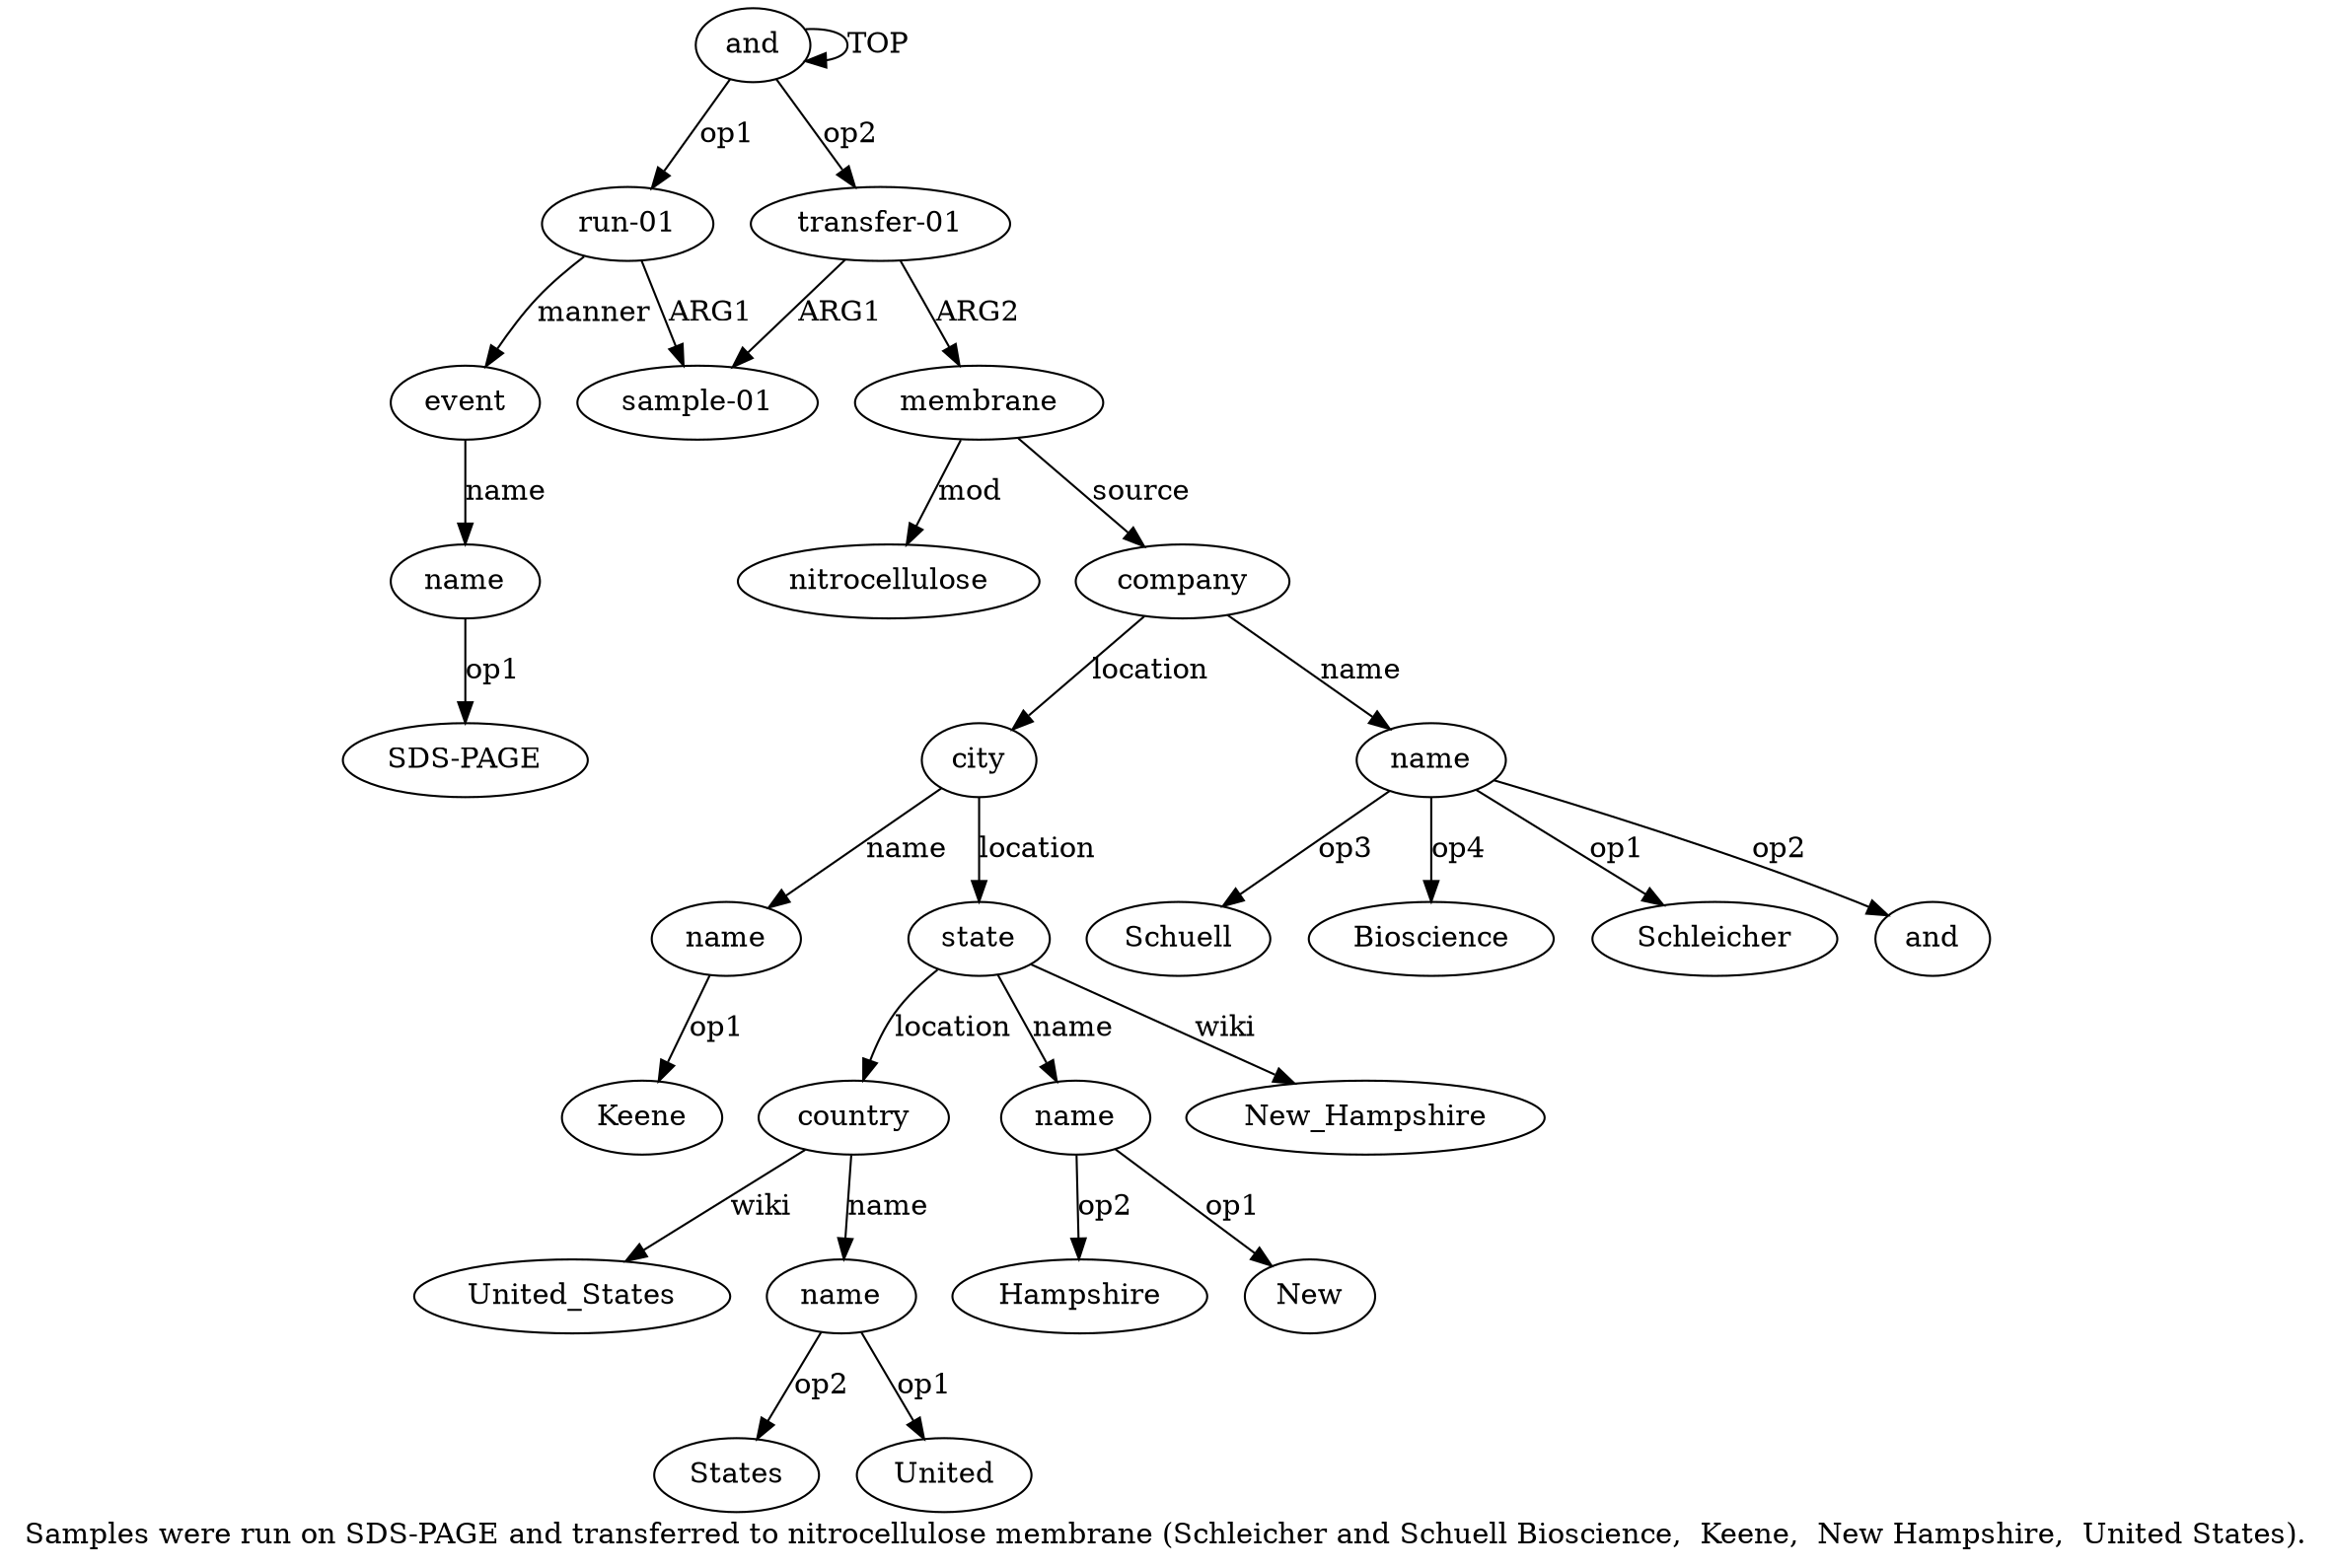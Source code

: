 digraph  {
	graph [label="Samples were run on SDS-PAGE and transferred to nitrocellulose membrane (Schleicher and Schuell Bioscience,  Keene,  New Hampshire,  \
United States)."];
	node [label="\N"];
	"a11 Keene"	 [color=black,
		gold_ind=-1,
		gold_label=Keene,
		label=Keene,
		test_ind=-1,
		test_label=Keene];
	"a4 SDS-PAGE"	 [color=black,
		gold_ind=-1,
		gold_label="SDS-PAGE",
		label="SDS-PAGE",
		test_ind=-1,
		test_label="SDS-PAGE"];
	"a9 Schuell"	 [color=black,
		gold_ind=-1,
		gold_label=Schuell,
		label=Schuell,
		test_ind=-1,
		test_label=Schuell];
	"a15 States"	 [color=black,
		gold_ind=-1,
		gold_label=States,
		label=States,
		test_ind=-1,
		test_label=States];
	"a14 United_States"	 [color=black,
		gold_ind=-1,
		gold_label=United_States,
		label=United_States,
		test_ind=-1,
		test_label=United_States];
	a15	 [color=black,
		gold_ind=15,
		gold_label=name,
		label=name,
		test_ind=15,
		test_label=name];
	a15 -> "a15 States" [key=0,
	color=black,
	gold_label=op2,
	label=op2,
	test_label=op2];
"a15 United" [color=black,
	gold_ind=-1,
	gold_label=United,
	label=United,
	test_ind=-1,
	test_label=United];
a15 -> "a15 United" [key=0,
color=black,
gold_label=op1,
label=op1,
test_label=op1];
a14 [color=black,
gold_ind=14,
gold_label=country,
label=country,
test_ind=14,
test_label=country];
a14 -> "a14 United_States" [key=0,
color=black,
gold_label=wiki,
label=wiki,
test_label=wiki];
a14 -> a15 [key=0,
color=black,
gold_label=name,
label=name,
test_label=name];
"a13 Hampshire" [color=black,
gold_ind=-1,
gold_label=Hampshire,
label=Hampshire,
test_ind=-1,
test_label=Hampshire];
a11 [color=black,
gold_ind=11,
gold_label=name,
label=name,
test_ind=11,
test_label=name];
a11 -> "a11 Keene" [key=0,
color=black,
gold_label=op1,
label=op1,
test_label=op1];
a10 [color=black,
gold_ind=10,
gold_label=city,
label=city,
test_ind=10,
test_label=city];
a10 -> a11 [key=0,
color=black,
gold_label=name,
label=name,
test_label=name];
a12 [color=black,
gold_ind=12,
gold_label=state,
label=state,
test_ind=12,
test_label=state];
a10 -> a12 [key=0,
color=black,
gold_label=location,
label=location,
test_label=location];
a13 [color=black,
gold_ind=13,
gold_label=name,
label=name,
test_ind=13,
test_label=name];
a13 -> "a13 Hampshire" [key=0,
color=black,
gold_label=op2,
label=op2,
test_label=op2];
"a13 New" [color=black,
gold_ind=-1,
gold_label=New,
label=New,
test_ind=-1,
test_label=New];
a13 -> "a13 New" [key=0,
color=black,
gold_label=op1,
label=op1,
test_label=op1];
a12 -> a14 [key=0,
color=black,
gold_label=location,
label=location,
test_label=location];
a12 -> a13 [key=0,
color=black,
gold_label=name,
label=name,
test_label=name];
"a12 New_Hampshire" [color=black,
gold_ind=-1,
gold_label=New_Hampshire,
label=New_Hampshire,
test_ind=-1,
test_label=New_Hampshire];
a12 -> "a12 New_Hampshire" [key=0,
color=black,
gold_label=wiki,
label=wiki,
test_label=wiki];
a1 [color=black,
gold_ind=1,
gold_label="run-01",
label="run-01",
test_ind=1,
test_label="run-01"];
a3 [color=black,
gold_ind=3,
gold_label=event,
label=event,
test_ind=3,
test_label=event];
a1 -> a3 [key=0,
color=black,
gold_label=manner,
label=manner,
test_label=manner];
a2 [color=black,
gold_ind=2,
gold_label="sample-01",
label="sample-01",
test_ind=2,
test_label="sample-01"];
a1 -> a2 [key=0,
color=black,
gold_label=ARG1,
label=ARG1,
test_label=ARG1];
a0 [color=black,
gold_ind=0,
gold_label=and,
label=and,
test_ind=0,
test_label=and];
a0 -> a1 [key=0,
color=black,
gold_label=op1,
label=op1,
test_label=op1];
a0 -> a0 [key=0,
color=black,
gold_label=TOP,
label=TOP,
test_label=TOP];
a5 [color=black,
gold_ind=5,
gold_label="transfer-01",
label="transfer-01",
test_ind=5,
test_label="transfer-01"];
a0 -> a5 [key=0,
color=black,
gold_label=op2,
label=op2,
test_label=op2];
a4 [color=black,
gold_ind=4,
gold_label=name,
label=name,
test_ind=4,
test_label=name];
a3 -> a4 [key=0,
color=black,
gold_label=name,
label=name,
test_label=name];
a5 -> a2 [key=0,
color=black,
gold_label=ARG1,
label=ARG1,
test_label=ARG1];
a6 [color=black,
gold_ind=6,
gold_label=membrane,
label=membrane,
test_ind=6,
test_label=membrane];
a5 -> a6 [key=0,
color=black,
gold_label=ARG2,
label=ARG2,
test_label=ARG2];
a4 -> "a4 SDS-PAGE" [key=0,
color=black,
gold_label=op1,
label=op1,
test_label=op1];
a7 [color=black,
gold_ind=7,
gold_label=nitrocellulose,
label=nitrocellulose,
test_ind=7,
test_label=nitrocellulose];
a6 -> a7 [key=0,
color=black,
gold_label=mod,
label=mod,
test_label=mod];
a8 [color=black,
gold_ind=8,
gold_label=company,
label=company,
test_ind=8,
test_label=company];
a6 -> a8 [key=0,
color=black,
gold_label=source,
label=source,
test_label=source];
a9 [color=black,
gold_ind=9,
gold_label=name,
label=name,
test_ind=9,
test_label=name];
a9 -> "a9 Schuell" [key=0,
color=black,
gold_label=op3,
label=op3,
test_label=op3];
"a9 Bioscience" [color=black,
gold_ind=-1,
gold_label=Bioscience,
label=Bioscience,
test_ind=-1,
test_label=Bioscience];
a9 -> "a9 Bioscience" [key=0,
color=black,
gold_label=op4,
label=op4,
test_label=op4];
"a9 Schleicher" [color=black,
gold_ind=-1,
gold_label=Schleicher,
label=Schleicher,
test_ind=-1,
test_label=Schleicher];
a9 -> "a9 Schleicher" [key=0,
color=black,
gold_label=op1,
label=op1,
test_label=op1];
"a9 and" [color=black,
gold_ind=-1,
gold_label=and,
label=and,
test_ind=-1,
test_label=and];
a9 -> "a9 and" [key=0,
color=black,
gold_label=op2,
label=op2,
test_label=op2];
a8 -> a10 [key=0,
color=black,
gold_label=location,
label=location,
test_label=location];
a8 -> a9 [key=0,
color=black,
gold_label=name,
label=name,
test_label=name];
}
